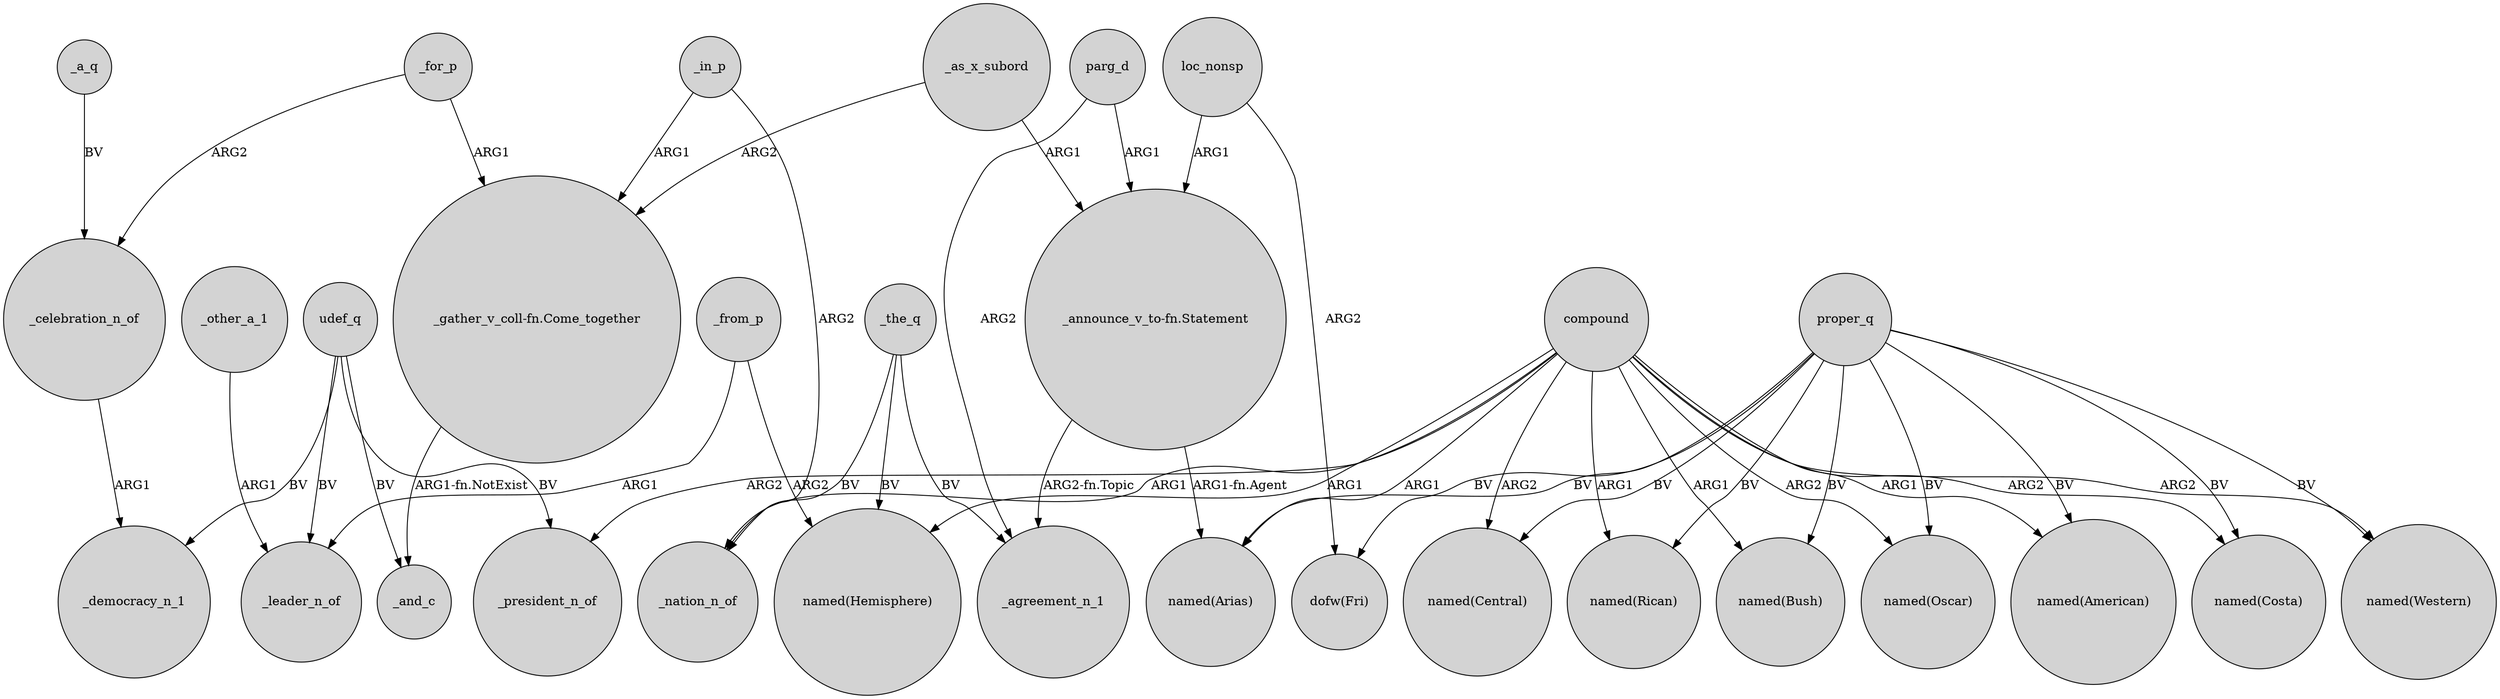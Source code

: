 digraph {
	node [shape=circle style=filled]
	_other_a_1 -> _leader_n_of [label=ARG1]
	_celebration_n_of -> _democracy_n_1 [label=ARG1]
	proper_q -> "dofw(Fri)" [label=BV]
	compound -> _president_n_of [label=ARG2]
	proper_q -> "named(American)" [label=BV]
	_in_p -> _nation_n_of [label=ARG2]
	compound -> "named(Central)" [label=ARG2]
	proper_q -> "named(Costa)" [label=BV]
	proper_q -> "named(Rican)" [label=BV]
	_for_p -> "_gather_v_coll-fn.Come_together" [label=ARG1]
	compound -> "named(American)" [label=ARG1]
	_a_q -> _celebration_n_of [label=BV]
	compound -> "named(Rican)" [label=ARG1]
	_from_p -> _leader_n_of [label=ARG1]
	_for_p -> _celebration_n_of [label=ARG2]
	loc_nonsp -> "dofw(Fri)" [label=ARG2]
	_as_x_subord -> "_announce_v_to-fn.Statement" [label=ARG1]
	loc_nonsp -> "_announce_v_to-fn.Statement" [label=ARG1]
	compound -> "named(Arias)" [label=ARG1]
	udef_q -> _democracy_n_1 [label=BV]
	parg_d -> "_announce_v_to-fn.Statement" [label=ARG1]
	_the_q -> _agreement_n_1 [label=BV]
	compound -> "named(Oscar)" [label=ARG2]
	_as_x_subord -> "_gather_v_coll-fn.Come_together" [label=ARG2]
	_the_q -> _nation_n_of [label=BV]
	udef_q -> _president_n_of [label=BV]
	compound -> "named(Costa)" [label=ARG2]
	proper_q -> "named(Central)" [label=BV]
	_from_p -> "named(Hemisphere)" [label=ARG2]
	proper_q -> "named(Oscar)" [label=BV]
	compound -> "named(Hemisphere)" [label=ARG1]
	proper_q -> "named(Bush)" [label=BV]
	_the_q -> "named(Hemisphere)" [label=BV]
	proper_q -> "named(Arias)" [label=BV]
	proper_q -> "named(Western)" [label=BV]
	"_gather_v_coll-fn.Come_together" -> _and_c [label="ARG1-fn.NotExist"]
	compound -> _nation_n_of [label=ARG1]
	"_announce_v_to-fn.Statement" -> "named(Arias)" [label="ARG1-fn.Agent"]
	_in_p -> "_gather_v_coll-fn.Come_together" [label=ARG1]
	parg_d -> _agreement_n_1 [label=ARG2]
	udef_q -> _and_c [label=BV]
	"_announce_v_to-fn.Statement" -> _agreement_n_1 [label="ARG2-fn.Topic"]
	udef_q -> _leader_n_of [label=BV]
	compound -> "named(Western)" [label=ARG2]
	compound -> "named(Bush)" [label=ARG1]
}
